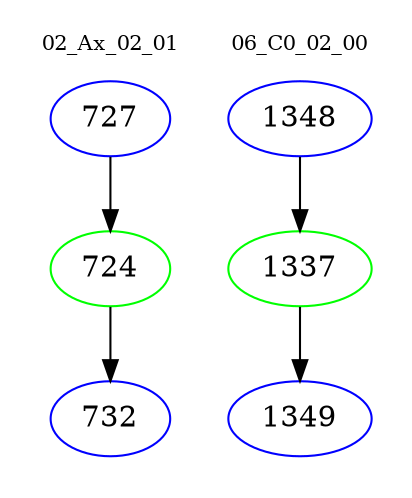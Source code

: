digraph{
subgraph cluster_0 {
color = white
label = "02_Ax_02_01";
fontsize=10;
T0_727 [label="727", color="blue"]
T0_727 -> T0_724 [color="black"]
T0_724 [label="724", color="green"]
T0_724 -> T0_732 [color="black"]
T0_732 [label="732", color="blue"]
}
subgraph cluster_1 {
color = white
label = "06_C0_02_00";
fontsize=10;
T1_1348 [label="1348", color="blue"]
T1_1348 -> T1_1337 [color="black"]
T1_1337 [label="1337", color="green"]
T1_1337 -> T1_1349 [color="black"]
T1_1349 [label="1349", color="blue"]
}
}
